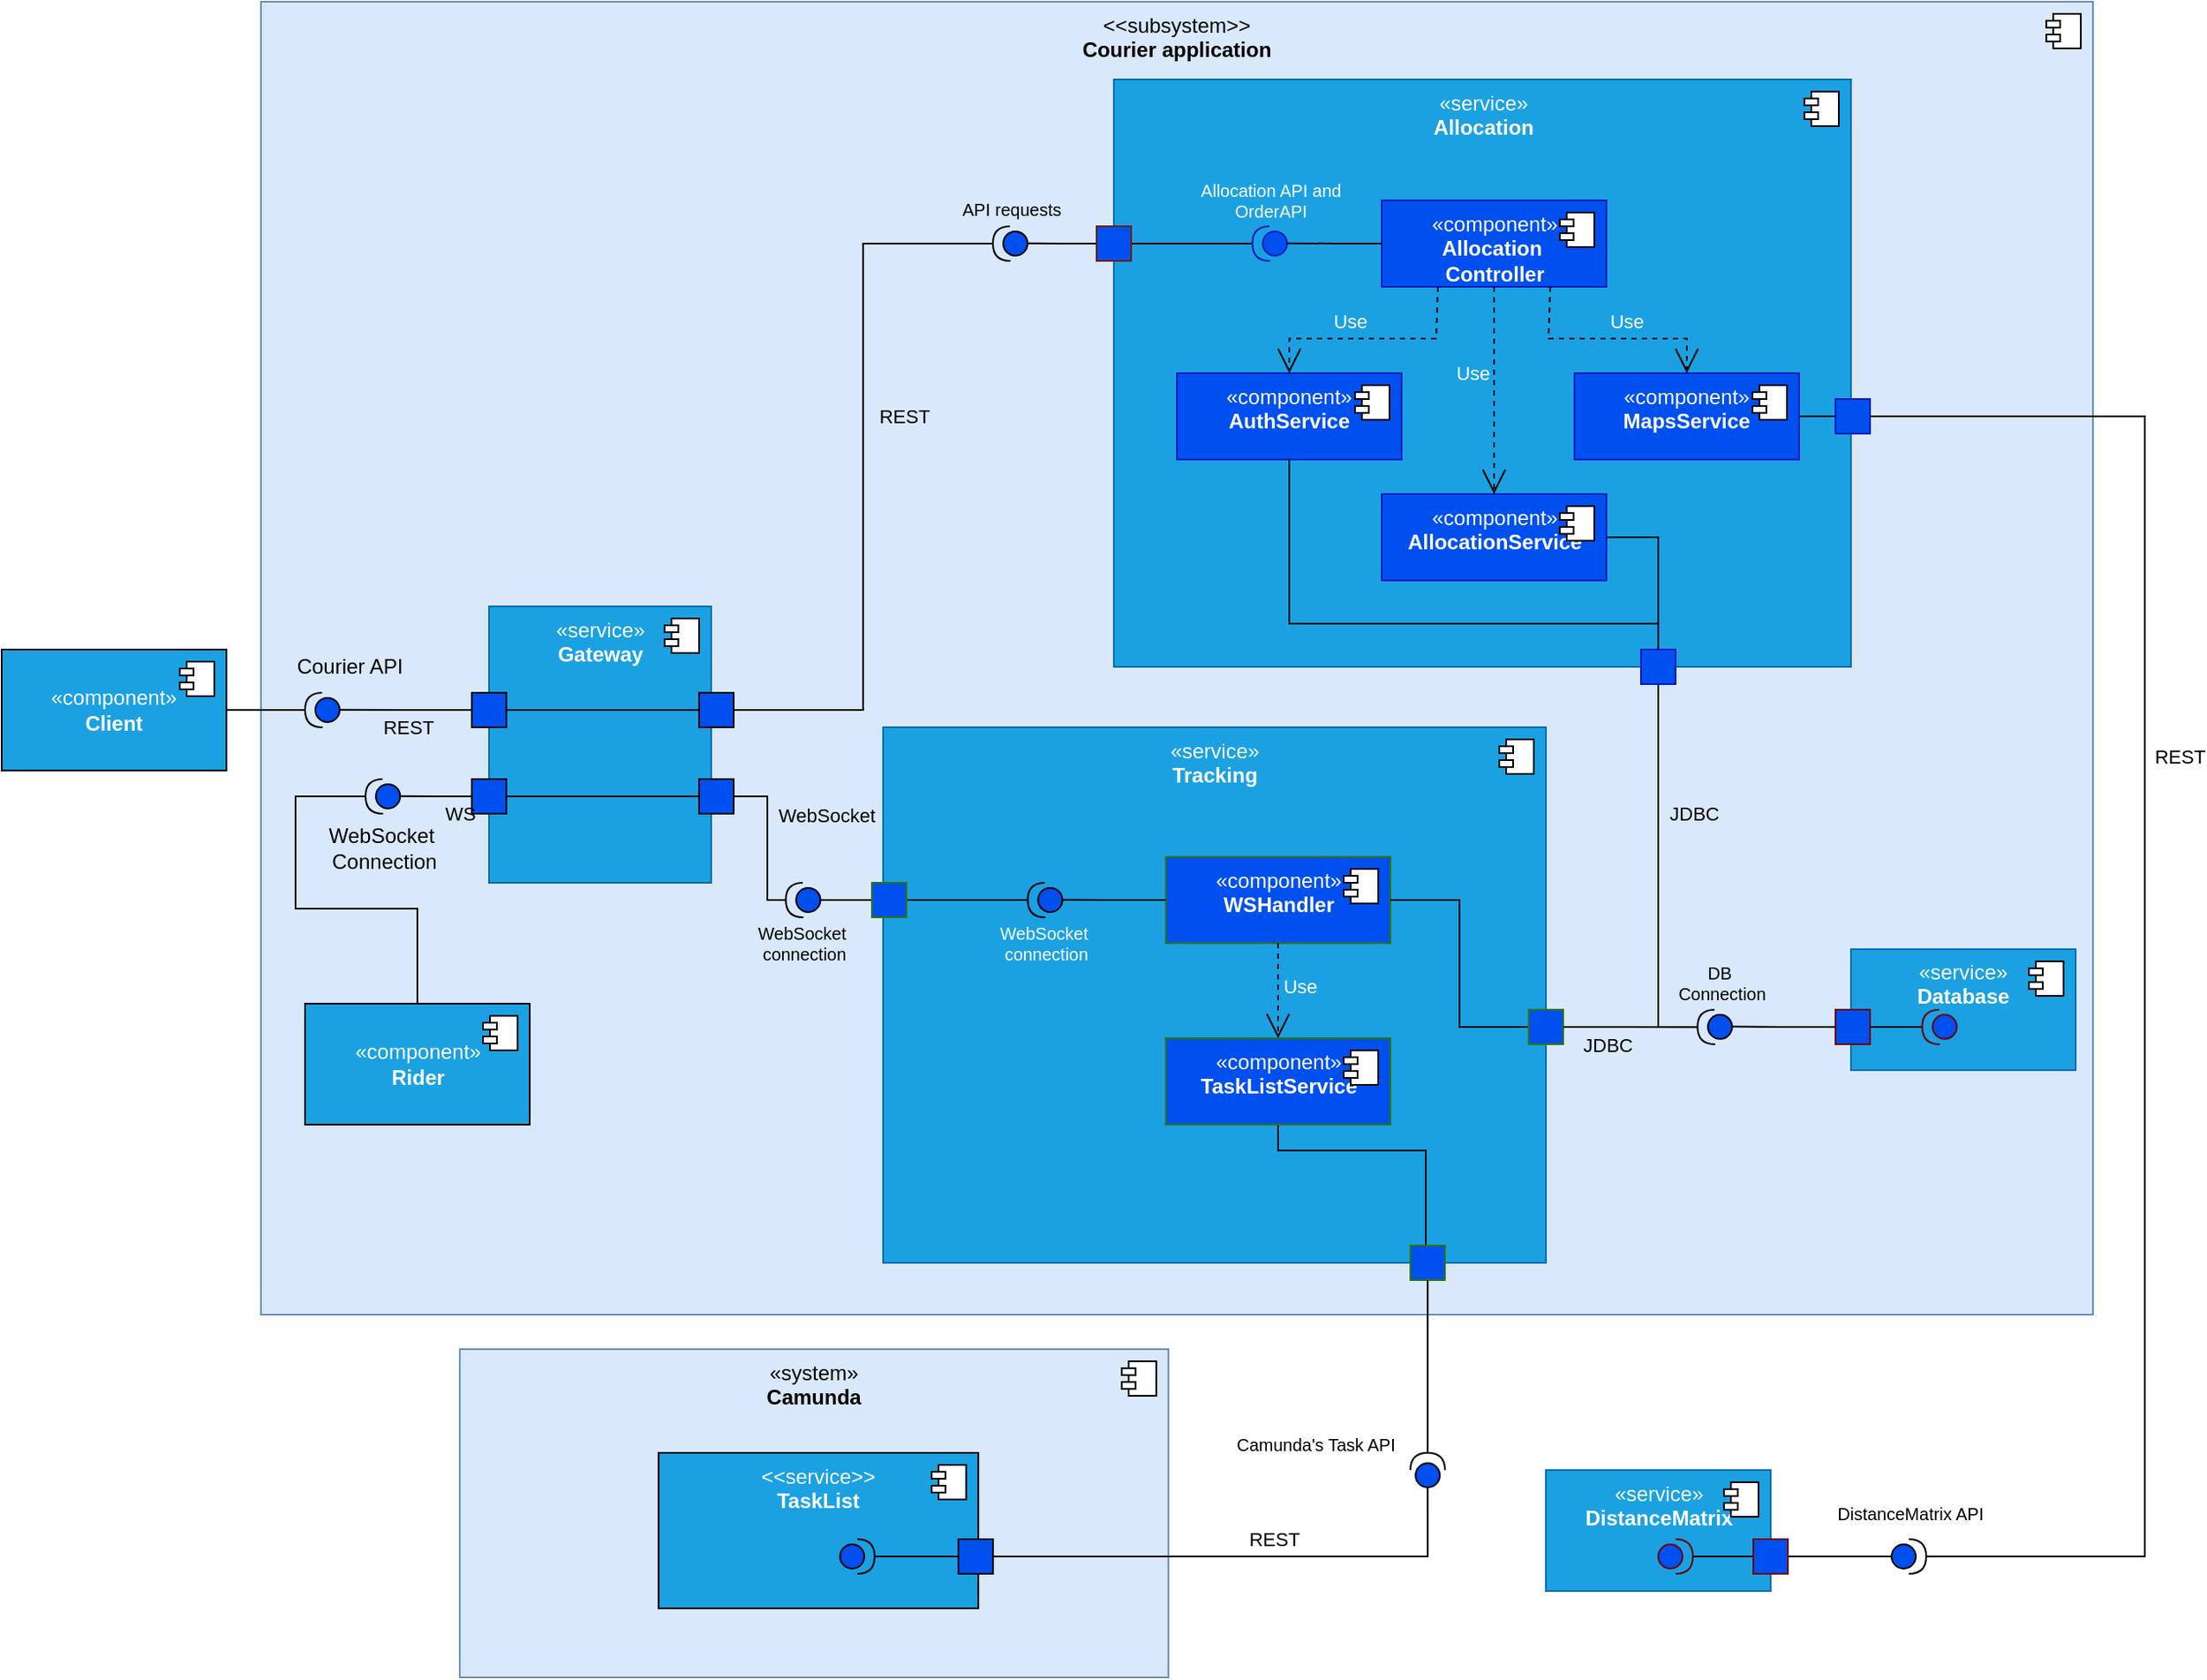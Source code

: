 <mxfile version="28.1.1">
  <diagram name="Pagina-1" id="MnMaTp1NcrIObYT-GjtD">
    <mxGraphModel dx="1430" dy="1019" grid="1" gridSize="10" guides="1" tooltips="1" connect="1" arrows="1" fold="1" page="1" pageScale="1" pageWidth="827" pageHeight="1169" math="0" shadow="0">
      <root>
        <mxCell id="0" />
        <mxCell id="1" parent="0" />
        <mxCell id="Nlh5MWxRUOQyulOnam_9-148" value="«system»&lt;br&gt;&lt;b&gt;Camunda&lt;/b&gt;" style="html=1;dropTarget=0;whiteSpace=wrap;verticalAlign=top;labelBackgroundColor=none;fillColor=#dae8fc;strokeColor=#6c8ebf;" parent="1" vertex="1">
          <mxGeometry x="365.07" y="810" width="410" height="190" as="geometry" />
        </mxCell>
        <mxCell id="Nlh5MWxRUOQyulOnam_9-149" value="" style="shape=module;jettyWidth=8;jettyHeight=4;fontColor=light-dark(#000000,#000000);labelBackgroundColor=none;" parent="Nlh5MWxRUOQyulOnam_9-148" vertex="1">
          <mxGeometry x="1" width="20" height="20" relative="1" as="geometry">
            <mxPoint x="-27" y="7" as="offset" />
          </mxGeometry>
        </mxCell>
        <mxCell id="Nlh5MWxRUOQyulOnam_9-144" value="&lt;div&gt;&amp;lt;&amp;lt;subsystem&amp;gt;&amp;gt;&lt;/div&gt;&lt;div&gt;&lt;b&gt;Courier application&lt;/b&gt;&lt;/div&gt;" style="html=1;dropTarget=0;whiteSpace=wrap;verticalAlign=top;fillColor=#dae8fc;strokeColor=#6c8ebf;labelBackgroundColor=none;" parent="1" vertex="1">
          <mxGeometry x="250" y="30" width="1060" height="760" as="geometry" />
        </mxCell>
        <mxCell id="Nlh5MWxRUOQyulOnam_9-145" value="" style="shape=module;jettyWidth=8;jettyHeight=4;fontColor=light-dark(#000000,#000000);labelBackgroundColor=none;" parent="Nlh5MWxRUOQyulOnam_9-144" vertex="1">
          <mxGeometry x="1" width="20" height="20" relative="1" as="geometry">
            <mxPoint x="-27" y="7" as="offset" />
          </mxGeometry>
        </mxCell>
        <mxCell id="Nlh5MWxRUOQyulOnam_9-1" value="«service»&lt;br&gt;&lt;b&gt;Gateway&lt;/b&gt;" style="html=1;dropTarget=0;whiteSpace=wrap;verticalAlign=top;fontColor=#ffffff;labelBackgroundColor=none;fillColor=#1ba1e2;strokeColor=#006EAF;" parent="1" vertex="1">
          <mxGeometry x="382" y="380" width="128.5" height="160" as="geometry" />
        </mxCell>
        <mxCell id="Nlh5MWxRUOQyulOnam_9-2" value="" style="shape=module;jettyWidth=8;jettyHeight=4;fontColor=light-dark(#000000,#000000);labelBackgroundColor=none;" parent="Nlh5MWxRUOQyulOnam_9-1" vertex="1">
          <mxGeometry x="1" width="20" height="20" relative="1" as="geometry">
            <mxPoint x="-27" y="7" as="offset" />
          </mxGeometry>
        </mxCell>
        <mxCell id="Nlh5MWxRUOQyulOnam_9-11" value="«component»&lt;br&gt;&lt;b&gt;Client&lt;/b&gt;" style="html=1;dropTarget=0;whiteSpace=wrap;fontColor=light-dark(#FFFFFF,#000000);labelBackgroundColor=none;fillColor=#1BA1E2;" parent="1" vertex="1">
          <mxGeometry x="100" y="405" width="130" height="70" as="geometry" />
        </mxCell>
        <mxCell id="Nlh5MWxRUOQyulOnam_9-12" value="" style="shape=module;jettyWidth=8;jettyHeight=4;fontColor=light-dark(#000000,#000000);labelBackgroundColor=none;" parent="Nlh5MWxRUOQyulOnam_9-11" vertex="1">
          <mxGeometry x="1" width="20" height="20" relative="1" as="geometry">
            <mxPoint x="-27" y="7" as="offset" />
          </mxGeometry>
        </mxCell>
        <mxCell id="Nlh5MWxRUOQyulOnam_9-18" value="«service»&lt;br&gt;&lt;b&gt;Allocation&lt;/b&gt;" style="html=1;dropTarget=0;whiteSpace=wrap;verticalAlign=top;fontColor=#ffffff;labelBackgroundColor=none;fillColor=#1ba1e2;strokeColor=#006EAF;" parent="1" vertex="1">
          <mxGeometry x="743.5" y="75" width="426.5" height="340" as="geometry" />
        </mxCell>
        <mxCell id="Nlh5MWxRUOQyulOnam_9-19" value="" style="shape=module;jettyWidth=8;jettyHeight=4;fontColor=light-dark(#000000,#000000);labelBackgroundColor=none;" parent="Nlh5MWxRUOQyulOnam_9-18" vertex="1">
          <mxGeometry x="1" width="20" height="20" relative="1" as="geometry">
            <mxPoint x="-27" y="7" as="offset" />
          </mxGeometry>
        </mxCell>
        <mxCell id="Nlh5MWxRUOQyulOnam_9-20" value="«component»&lt;br&gt;&lt;div&gt;&lt;b&gt;Allocation&amp;nbsp;&lt;/b&gt;&lt;/div&gt;&lt;div&gt;&lt;b&gt;Controller&lt;/b&gt;&lt;/div&gt;" style="html=1;dropTarget=0;whiteSpace=wrap;verticalAlign=top;fontColor=#ffffff;labelBackgroundColor=none;fillColor=#0050ef;strokeColor=#001DBC;" parent="1" vertex="1">
          <mxGeometry x="898.5" y="145" width="130" height="50" as="geometry" />
        </mxCell>
        <mxCell id="Nlh5MWxRUOQyulOnam_9-21" value="" style="shape=module;jettyWidth=8;jettyHeight=4;fontColor=light-dark(#000000,#000000);labelBackgroundColor=none;" parent="Nlh5MWxRUOQyulOnam_9-20" vertex="1">
          <mxGeometry x="1" width="20" height="20" relative="1" as="geometry">
            <mxPoint x="-27" y="7" as="offset" />
          </mxGeometry>
        </mxCell>
        <mxCell id="OCHM4eENTmdEQkBeYd0Q-59" style="edgeStyle=orthogonalEdgeStyle;rounded=0;orthogonalLoop=1;jettySize=auto;html=1;entryX=0.5;entryY=0;entryDx=0;entryDy=0;endArrow=none;endFill=0;" edge="1" parent="1" source="Nlh5MWxRUOQyulOnam_9-22" target="OCHM4eENTmdEQkBeYd0Q-57">
          <mxGeometry relative="1" as="geometry">
            <Array as="points">
              <mxPoint x="845" y="390" />
              <mxPoint x="1059" y="390" />
            </Array>
          </mxGeometry>
        </mxCell>
        <mxCell id="Nlh5MWxRUOQyulOnam_9-22" value="«component»&lt;br&gt;&lt;div&gt;&lt;b&gt;AuthService&lt;/b&gt;&lt;/div&gt;" style="html=1;dropTarget=0;whiteSpace=wrap;verticalAlign=top;fontColor=#ffffff;labelBackgroundColor=none;fillColor=#0050ef;strokeColor=#001DBC;" parent="1" vertex="1">
          <mxGeometry x="780" y="245" width="130" height="50" as="geometry" />
        </mxCell>
        <mxCell id="Nlh5MWxRUOQyulOnam_9-23" value="" style="shape=module;jettyWidth=8;jettyHeight=4;fontColor=light-dark(#000000,#000000);labelBackgroundColor=none;" parent="Nlh5MWxRUOQyulOnam_9-22" vertex="1">
          <mxGeometry x="1" width="20" height="20" relative="1" as="geometry">
            <mxPoint x="-27" y="7" as="offset" />
          </mxGeometry>
        </mxCell>
        <mxCell id="OCHM4eENTmdEQkBeYd0Q-56" value="" style="edgeStyle=orthogonalEdgeStyle;rounded=0;orthogonalLoop=1;jettySize=auto;html=1;endArrow=none;endFill=0;" edge="1" parent="1" source="Nlh5MWxRUOQyulOnam_9-24" target="Nlh5MWxRUOQyulOnam_9-134">
          <mxGeometry relative="1" as="geometry" />
        </mxCell>
        <mxCell id="Nlh5MWxRUOQyulOnam_9-24" value="«component»&lt;br&gt;&lt;div&gt;&lt;b&gt;MapsService&lt;/b&gt;&lt;/div&gt;" style="html=1;dropTarget=0;whiteSpace=wrap;verticalAlign=top;fontColor=#ffffff;labelBackgroundColor=none;fillColor=#0050ef;strokeColor=#001DBC;" parent="1" vertex="1">
          <mxGeometry x="1010" y="245" width="130" height="50" as="geometry" />
        </mxCell>
        <mxCell id="Nlh5MWxRUOQyulOnam_9-25" value="" style="shape=module;jettyWidth=8;jettyHeight=4;fontColor=light-dark(#000000,#000000);labelBackgroundColor=none;" parent="Nlh5MWxRUOQyulOnam_9-24" vertex="1">
          <mxGeometry x="1" width="20" height="20" relative="1" as="geometry">
            <mxPoint x="-27" y="7" as="offset" />
          </mxGeometry>
        </mxCell>
        <mxCell id="OCHM4eENTmdEQkBeYd0Q-3" style="edgeStyle=orthogonalEdgeStyle;rounded=0;orthogonalLoop=1;jettySize=auto;html=1;entryX=1;entryY=0.5;entryDx=0;entryDy=0;endArrow=none;endFill=0;" edge="1" parent="1" source="Nlh5MWxRUOQyulOnam_9-28" target="Nlh5MWxRUOQyulOnam_9-11">
          <mxGeometry relative="1" as="geometry" />
        </mxCell>
        <mxCell id="Nlh5MWxRUOQyulOnam_9-28" value="" style="shape=providedRequiredInterface;html=1;verticalLabelPosition=bottom;sketch=0;rotation=-181;fontColor=light-dark(#000000,#000000);labelBackgroundColor=none;fillColor=#0050EF;" parent="1" vertex="1">
          <mxGeometry x="275.503" y="430.003" width="20" height="20" as="geometry" />
        </mxCell>
        <mxCell id="OCHM4eENTmdEQkBeYd0Q-5" style="edgeStyle=orthogonalEdgeStyle;rounded=0;orthogonalLoop=1;jettySize=auto;html=1;entryX=0;entryY=0.5;entryDx=0;entryDy=0;endArrow=none;endFill=0;" edge="1" parent="1" source="Nlh5MWxRUOQyulOnam_9-30" target="Nlh5MWxRUOQyulOnam_9-35">
          <mxGeometry relative="1" as="geometry" />
        </mxCell>
        <mxCell id="Nlh5MWxRUOQyulOnam_9-30" value="" style="whiteSpace=wrap;html=1;aspect=fixed;fontColor=light-dark(#000000,#000000);labelBackgroundColor=none;fillColor=#0050EF;" parent="1" vertex="1">
          <mxGeometry x="372" y="430" width="20" height="20" as="geometry" />
        </mxCell>
        <mxCell id="Nlh5MWxRUOQyulOnam_9-31" style="edgeStyle=orthogonalEdgeStyle;rounded=0;orthogonalLoop=1;jettySize=auto;html=1;entryX=0;entryY=0.5;entryDx=0;entryDy=0;entryPerimeter=0;endArrow=none;endFill=0;fontColor=light-dark(#000000,#000000);labelBackgroundColor=none;" parent="1" source="Nlh5MWxRUOQyulOnam_9-30" target="Nlh5MWxRUOQyulOnam_9-28" edge="1">
          <mxGeometry relative="1" as="geometry" />
        </mxCell>
        <mxCell id="Nlh5MWxRUOQyulOnam_9-58" value="REST" style="edgeLabel;html=1;align=center;verticalAlign=middle;resizable=0;points=[];fontColor=light-dark(#000000,#000000);labelBackgroundColor=none;" parent="Nlh5MWxRUOQyulOnam_9-31" vertex="1" connectable="0">
          <mxGeometry x="0.129" y="1" relative="1" as="geometry">
            <mxPoint x="6" y="9" as="offset" />
          </mxGeometry>
        </mxCell>
        <mxCell id="Nlh5MWxRUOQyulOnam_9-35" value="" style="whiteSpace=wrap;html=1;aspect=fixed;fontColor=light-dark(#000000,#000000);labelBackgroundColor=none;fillColor=#0050EF;" parent="1" vertex="1">
          <mxGeometry x="503.5" y="430" width="20" height="20" as="geometry" />
        </mxCell>
        <mxCell id="Nlh5MWxRUOQyulOnam_9-47" style="edgeStyle=orthogonalEdgeStyle;rounded=0;orthogonalLoop=1;jettySize=auto;html=1;entryX=1;entryY=0.5;entryDx=0;entryDy=0;endArrow=none;endFill=0;fontColor=light-dark(#000000,#000000);labelBackgroundColor=none;" parent="1" source="Nlh5MWxRUOQyulOnam_9-37" target="Nlh5MWxRUOQyulOnam_9-40" edge="1">
          <mxGeometry relative="1" as="geometry">
            <mxPoint x="793.5" y="225" as="targetPoint" />
          </mxGeometry>
        </mxCell>
        <mxCell id="Nlh5MWxRUOQyulOnam_9-37" value="" style="shape=providedRequiredInterface;html=1;verticalLabelPosition=bottom;sketch=0;rotation=-181;fontColor=#ffffff;labelBackgroundColor=none;fillColor=#0050ef;strokeColor=#001DBC;" parent="1" vertex="1">
          <mxGeometry x="823.673" y="160.003" width="20" height="20" as="geometry" />
        </mxCell>
        <mxCell id="Nlh5MWxRUOQyulOnam_9-40" value="" style="whiteSpace=wrap;html=1;aspect=fixed;fontColor=#ffffff;labelBackgroundColor=none;fillColor=#0050EF;strokeColor=#6D1F00;" parent="1" vertex="1">
          <mxGeometry x="733.5" y="160" width="20" height="20" as="geometry" />
        </mxCell>
        <mxCell id="Nlh5MWxRUOQyulOnam_9-49" style="edgeStyle=orthogonalEdgeStyle;rounded=0;orthogonalLoop=1;jettySize=auto;html=1;entryX=1;entryY=0.5;entryDx=0;entryDy=0;endArrow=none;endFill=0;fontColor=light-dark(#000000,#000000);labelBackgroundColor=none;" parent="1" source="Nlh5MWxRUOQyulOnam_9-41" target="Nlh5MWxRUOQyulOnam_9-35" edge="1">
          <mxGeometry relative="1" as="geometry" />
        </mxCell>
        <mxCell id="Nlh5MWxRUOQyulOnam_9-56" value="REST" style="edgeLabel;html=1;align=center;verticalAlign=middle;resizable=0;points=[];fontColor=light-dark(#000000,#000000);labelBackgroundColor=none;" parent="Nlh5MWxRUOQyulOnam_9-49" vertex="1" connectable="0">
          <mxGeometry x="-0.181" y="-2" relative="1" as="geometry">
            <mxPoint x="25" y="3" as="offset" />
          </mxGeometry>
        </mxCell>
        <mxCell id="Nlh5MWxRUOQyulOnam_9-41" value="" style="shape=providedRequiredInterface;html=1;verticalLabelPosition=bottom;sketch=0;rotation=-181;fontColor=light-dark(#000000,#000000);labelBackgroundColor=none;fillColor=#0050EF;" parent="1" vertex="1">
          <mxGeometry x="673.503" y="160.003" width="20" height="20" as="geometry" />
        </mxCell>
        <mxCell id="Nlh5MWxRUOQyulOnam_9-48" style="edgeStyle=orthogonalEdgeStyle;rounded=0;orthogonalLoop=1;jettySize=auto;html=1;entryX=0;entryY=0.5;entryDx=0;entryDy=0;entryPerimeter=0;endArrow=none;endFill=0;fontColor=light-dark(#000000,#000000);labelBackgroundColor=none;" parent="1" source="Nlh5MWxRUOQyulOnam_9-40" target="Nlh5MWxRUOQyulOnam_9-41" edge="1">
          <mxGeometry relative="1" as="geometry" />
        </mxCell>
        <mxCell id="Nlh5MWxRUOQyulOnam_9-50" value="API requests" style="text;html=1;align=center;verticalAlign=middle;resizable=0;points=[];autosize=1;strokeColor=none;fillColor=none;fontSize=10;fontColor=light-dark(#000000,#000000);labelBackgroundColor=none;" parent="1" vertex="1">
          <mxGeometry x="643.5" y="135" width="80" height="30" as="geometry" />
        </mxCell>
        <mxCell id="Nlh5MWxRUOQyulOnam_9-72" style="edgeStyle=orthogonalEdgeStyle;rounded=0;orthogonalLoop=1;jettySize=auto;html=1;entryX=0;entryY=0.5;entryDx=0;entryDy=0;endArrow=none;endFill=0;fontColor=light-dark(#000000,#000000);labelBackgroundColor=none;" parent="1" source="Nlh5MWxRUOQyulOnam_9-61" target="Nlh5MWxRUOQyulOnam_9-71" edge="1">
          <mxGeometry relative="1" as="geometry" />
        </mxCell>
        <mxCell id="Nlh5MWxRUOQyulOnam_9-61" value="" style="whiteSpace=wrap;html=1;aspect=fixed;fontColor=light-dark(#000000,#000000);labelBackgroundColor=none;fillColor=#0050EF;" parent="1" vertex="1">
          <mxGeometry x="372" y="480" width="20" height="20" as="geometry" />
        </mxCell>
        <mxCell id="OCHM4eENTmdEQkBeYd0Q-62" style="edgeStyle=orthogonalEdgeStyle;rounded=0;orthogonalLoop=1;jettySize=auto;html=1;entryX=0.5;entryY=0;entryDx=0;entryDy=0;endArrow=none;endFill=0;" edge="1" parent="1" source="Nlh5MWxRUOQyulOnam_9-64" target="OCHM4eENTmdEQkBeYd0Q-60">
          <mxGeometry relative="1" as="geometry">
            <Array as="points">
              <mxPoint x="270" y="490" />
              <mxPoint x="270" y="555" />
              <mxPoint x="341" y="555" />
            </Array>
          </mxGeometry>
        </mxCell>
        <mxCell id="Nlh5MWxRUOQyulOnam_9-64" value="" style="shape=providedRequiredInterface;html=1;verticalLabelPosition=bottom;sketch=0;rotation=-181;fontColor=light-dark(#000000,#000000);labelBackgroundColor=none;fillColor=#0050EF;" parent="1" vertex="1">
          <mxGeometry x="310.503" y="480.003" width="20" height="20" as="geometry" />
        </mxCell>
        <mxCell id="Nlh5MWxRUOQyulOnam_9-95" style="edgeStyle=orthogonalEdgeStyle;rounded=0;orthogonalLoop=1;jettySize=auto;html=1;entryX=0;entryY=0.5;entryDx=0;entryDy=0;endArrow=none;endFill=0;fontColor=light-dark(#000000,#000000);labelBackgroundColor=none;" parent="1" source="Nlh5MWxRUOQyulOnam_9-96" target="Nlh5MWxRUOQyulOnam_9-90" edge="1">
          <mxGeometry relative="1" as="geometry" />
        </mxCell>
        <mxCell id="Nlh5MWxRUOQyulOnam_9-71" value="" style="whiteSpace=wrap;html=1;aspect=fixed;fontColor=light-dark(#000000,#000000);labelBackgroundColor=none;fillColor=#0050EF;" parent="1" vertex="1">
          <mxGeometry x="503.5" y="480" width="20" height="20" as="geometry" />
        </mxCell>
        <mxCell id="Nlh5MWxRUOQyulOnam_9-74" value="«service»&lt;br&gt;&lt;b&gt;Tracking&lt;/b&gt;" style="html=1;dropTarget=0;whiteSpace=wrap;verticalAlign=top;fillColor=#1ba1e2;fontColor=#ffffff;strokeColor=#006EAF;labelBackgroundColor=none;" parent="1" vertex="1">
          <mxGeometry x="610" y="450" width="383.5" height="310" as="geometry" />
        </mxCell>
        <mxCell id="Nlh5MWxRUOQyulOnam_9-75" value="" style="shape=module;jettyWidth=8;jettyHeight=4;fontColor=light-dark(#000000,#000000);labelBackgroundColor=none;" parent="Nlh5MWxRUOQyulOnam_9-74" vertex="1">
          <mxGeometry x="1" width="20" height="20" relative="1" as="geometry">
            <mxPoint x="-27" y="7" as="offset" />
          </mxGeometry>
        </mxCell>
        <mxCell id="Nlh5MWxRUOQyulOnam_9-76" value="«component»&lt;br&gt;&lt;div&gt;&lt;b&gt;WSHandler&lt;/b&gt;&lt;/div&gt;" style="html=1;dropTarget=0;whiteSpace=wrap;verticalAlign=top;fillColor=#0050EF;fontColor=light-dark(#FFFFFF,#000000);strokeColor=#2D7600;labelBackgroundColor=none;" parent="1" vertex="1">
          <mxGeometry x="773.5" y="525" width="130" height="50" as="geometry" />
        </mxCell>
        <mxCell id="Nlh5MWxRUOQyulOnam_9-77" value="" style="shape=module;jettyWidth=8;jettyHeight=4;fontColor=light-dark(#000000,#000000);labelBackgroundColor=none;" parent="Nlh5MWxRUOQyulOnam_9-76" vertex="1">
          <mxGeometry x="1" width="20" height="20" relative="1" as="geometry">
            <mxPoint x="-27" y="7" as="offset" />
          </mxGeometry>
        </mxCell>
        <mxCell id="Nlh5MWxRUOQyulOnam_9-153" style="edgeStyle=orthogonalEdgeStyle;rounded=0;orthogonalLoop=1;jettySize=auto;html=1;entryX=0.5;entryY=0;entryDx=0;entryDy=0;endArrow=none;endFill=0;fontColor=light-dark(#000000,#000000);labelBackgroundColor=none;" parent="1" source="Nlh5MWxRUOQyulOnam_9-78" target="Nlh5MWxRUOQyulOnam_9-152" edge="1">
          <mxGeometry relative="1" as="geometry">
            <Array as="points">
              <mxPoint x="924" y="695" />
              <mxPoint x="924" y="760" />
              <mxPoint x="925" y="760" />
            </Array>
          </mxGeometry>
        </mxCell>
        <mxCell id="Nlh5MWxRUOQyulOnam_9-78" value="«component»&lt;br&gt;&lt;div&gt;&lt;b&gt;TaskListService&lt;/b&gt;&lt;/div&gt;" style="html=1;dropTarget=0;whiteSpace=wrap;verticalAlign=top;fillColor=#0050EF;fontColor=light-dark(#FFFFFF,#000000);strokeColor=#2D7600;labelBackgroundColor=none;" parent="1" vertex="1">
          <mxGeometry x="773.5" y="630" width="130" height="50" as="geometry" />
        </mxCell>
        <mxCell id="Nlh5MWxRUOQyulOnam_9-79" value="" style="shape=module;jettyWidth=8;jettyHeight=4;fontColor=light-dark(#000000,#000000);labelBackgroundColor=none;" parent="Nlh5MWxRUOQyulOnam_9-78" vertex="1">
          <mxGeometry x="1" width="20" height="20" relative="1" as="geometry">
            <mxPoint x="-27" y="7" as="offset" />
          </mxGeometry>
        </mxCell>
        <mxCell id="Nlh5MWxRUOQyulOnam_9-114" style="edgeStyle=orthogonalEdgeStyle;rounded=0;orthogonalLoop=1;jettySize=auto;html=1;entryX=0;entryY=0.5;entryDx=0;entryDy=0;endArrow=none;endFill=0;fontColor=light-dark(#000000,#000000);labelBackgroundColor=none;exitX=1;exitY=0.5;exitDx=0;exitDy=0;" parent="1" source="Nlh5MWxRUOQyulOnam_9-76" target="Nlh5MWxRUOQyulOnam_9-113" edge="1">
          <mxGeometry relative="1" as="geometry">
            <mxPoint x="903.5" y="620.0" as="sourcePoint" />
          </mxGeometry>
        </mxCell>
        <mxCell id="Nlh5MWxRUOQyulOnam_9-84" style="edgeStyle=orthogonalEdgeStyle;rounded=0;orthogonalLoop=1;jettySize=auto;html=1;entryX=1;entryY=0.5;entryDx=0;entryDy=0;endArrow=none;endFill=0;fontColor=light-dark(#000000,#000000);labelBackgroundColor=none;" parent="1" source="Nlh5MWxRUOQyulOnam_9-85" target="Nlh5MWxRUOQyulOnam_9-90" edge="1">
          <mxGeometry relative="1" as="geometry">
            <mxPoint x="668.5" y="620" as="targetPoint" />
          </mxGeometry>
        </mxCell>
        <mxCell id="Nlh5MWxRUOQyulOnam_9-85" value="" style="shape=providedRequiredInterface;html=1;verticalLabelPosition=bottom;sketch=0;rotation=-181;fontColor=light-dark(#000000,#000000);labelBackgroundColor=none;fillColor=#0050EF;" parent="1" vertex="1">
          <mxGeometry x="693.673" y="540.003" width="20" height="20" as="geometry" />
        </mxCell>
        <mxCell id="Nlh5MWxRUOQyulOnam_9-90" value="" style="whiteSpace=wrap;html=1;aspect=fixed;fillColor=#0050EF;fontColor=light-dark(#000000,#000000);strokeColor=#2D7600;labelBackgroundColor=none;" parent="1" vertex="1">
          <mxGeometry x="603.5" y="540" width="20" height="20" as="geometry" />
        </mxCell>
        <mxCell id="Nlh5MWxRUOQyulOnam_9-91" style="edgeStyle=orthogonalEdgeStyle;rounded=0;orthogonalLoop=1;jettySize=auto;html=1;entryX=0;entryY=0.5;entryDx=0;entryDy=0;entryPerimeter=0;endArrow=none;endFill=0;fontColor=light-dark(#000000,#000000);labelBackgroundColor=none;" parent="1" source="Nlh5MWxRUOQyulOnam_9-76" target="Nlh5MWxRUOQyulOnam_9-85" edge="1">
          <mxGeometry relative="1" as="geometry" />
        </mxCell>
        <mxCell id="Nlh5MWxRUOQyulOnam_9-99" style="edgeStyle=orthogonalEdgeStyle;rounded=0;orthogonalLoop=1;jettySize=auto;html=1;entryX=1;entryY=0.5;entryDx=0;entryDy=0;endArrow=none;endFill=0;fontColor=light-dark(#000000,#000000);labelBackgroundColor=none;" parent="1" source="Nlh5MWxRUOQyulOnam_9-96" target="Nlh5MWxRUOQyulOnam_9-71" edge="1">
          <mxGeometry relative="1" as="geometry">
            <Array as="points">
              <mxPoint x="543" y="550" />
              <mxPoint x="543" y="490" />
            </Array>
          </mxGeometry>
        </mxCell>
        <mxCell id="Nlh5MWxRUOQyulOnam_9-100" value="WebSocket" style="edgeLabel;html=1;align=center;verticalAlign=middle;resizable=0;points=[];fontColor=light-dark(#000000,#000000);labelBackgroundColor=none;" parent="Nlh5MWxRUOQyulOnam_9-99" vertex="1" connectable="0">
          <mxGeometry x="0.005" y="1" relative="1" as="geometry">
            <mxPoint x="35" y="-14" as="offset" />
          </mxGeometry>
        </mxCell>
        <mxCell id="Nlh5MWxRUOQyulOnam_9-96" value="" style="shape=providedRequiredInterface;html=1;verticalLabelPosition=bottom;sketch=0;rotation=-181;fontColor=light-dark(#000000,#000000);labelBackgroundColor=none;fillColor=#0050EF;" parent="1" vertex="1">
          <mxGeometry x="553.673" y="540.003" width="20" height="20" as="geometry" />
        </mxCell>
        <mxCell id="Nlh5MWxRUOQyulOnam_9-101" value="WebSocket&amp;nbsp;&lt;div&gt;connection&lt;/div&gt;" style="text;html=1;align=center;verticalAlign=middle;resizable=0;points=[];autosize=1;strokeColor=none;fillColor=none;fontSize=10;fontColor=light-dark(#000000,#000000);labelBackgroundColor=none;" parent="1" vertex="1">
          <mxGeometry x="523.5" y="555" width="80" height="40" as="geometry" />
        </mxCell>
        <mxCell id="Nlh5MWxRUOQyulOnam_9-113" value="" style="whiteSpace=wrap;html=1;aspect=fixed;fillColor=#0050EF;fontColor=light-dark(#000000,#000000);strokeColor=#2D7600;labelBackgroundColor=none;" parent="1" vertex="1">
          <mxGeometry x="983.5" y="613.46" width="20" height="20" as="geometry" />
        </mxCell>
        <mxCell id="Nlh5MWxRUOQyulOnam_9-119" style="edgeStyle=orthogonalEdgeStyle;rounded=0;orthogonalLoop=1;jettySize=auto;html=1;exitX=0.5;exitY=1;exitDx=0;exitDy=0;fontColor=light-dark(#000000,#000000);labelBackgroundColor=none;" parent="1" edge="1">
          <mxGeometry relative="1" as="geometry">
            <mxPoint x="1167.04" y="668.46" as="sourcePoint" />
            <mxPoint x="1167.04" y="668.46" as="targetPoint" />
          </mxGeometry>
        </mxCell>
        <mxCell id="Nlh5MWxRUOQyulOnam_9-128" value="«service»&lt;br&gt;&lt;b&gt;Database&lt;/b&gt;" style="html=1;dropTarget=0;whiteSpace=wrap;verticalAlign=top;fillColor=#1ba1e2;fontColor=#ffffff;strokeColor=#006EAF;labelBackgroundColor=none;" parent="1" vertex="1">
          <mxGeometry x="1170" y="578.46" width="130" height="70" as="geometry" />
        </mxCell>
        <mxCell id="Nlh5MWxRUOQyulOnam_9-129" value="" style="shape=module;jettyWidth=8;jettyHeight=4;fontColor=light-dark(#000000,#000000);labelBackgroundColor=none;" parent="Nlh5MWxRUOQyulOnam_9-128" vertex="1">
          <mxGeometry x="1" width="20" height="20" relative="1" as="geometry">
            <mxPoint x="-27" y="7" as="offset" />
          </mxGeometry>
        </mxCell>
        <mxCell id="Nlh5MWxRUOQyulOnam_9-130" value="" style="whiteSpace=wrap;html=1;aspect=fixed;fillColor=light-dark(#0050EF,#7C6E8A);strokeColor=light-dark(#6F0000, #000000);fontColor=light-dark(#000000,#000000);labelBackgroundColor=none;" parent="1" vertex="1">
          <mxGeometry x="1161.04" y="613.46" width="20" height="20" as="geometry" />
        </mxCell>
        <mxCell id="Nlh5MWxRUOQyulOnam_9-131" style="edgeStyle=orthogonalEdgeStyle;rounded=0;orthogonalLoop=1;jettySize=auto;html=1;exitX=0.5;exitY=1;exitDx=0;exitDy=0;fontColor=light-dark(#000000,#000000);labelBackgroundColor=none;" parent="1" source="Nlh5MWxRUOQyulOnam_9-128" target="Nlh5MWxRUOQyulOnam_9-128" edge="1">
          <mxGeometry relative="1" as="geometry" />
        </mxCell>
        <mxCell id="Nlh5MWxRUOQyulOnam_9-132" style="edgeStyle=orthogonalEdgeStyle;rounded=0;orthogonalLoop=1;jettySize=auto;html=1;endArrow=none;endFill=0;strokeColor=light-dark(#000000,#212121);fontColor=light-dark(#000000,#000000);labelBackgroundColor=none;" parent="1" source="Nlh5MWxRUOQyulOnam_9-133" edge="1">
          <mxGeometry relative="1" as="geometry">
            <mxPoint x="1181.04" y="623.46" as="targetPoint" />
          </mxGeometry>
        </mxCell>
        <mxCell id="Nlh5MWxRUOQyulOnam_9-133" value="" style="shape=providedRequiredInterface;html=1;verticalLabelPosition=bottom;sketch=0;rotation=-181;fillColor=light-dark(#0050EF,#7C6E8A);strokeColor=light-dark(#6F0000,#000000);fontColor=light-dark(#000000,#000000);labelBackgroundColor=none;" parent="1" vertex="1">
          <mxGeometry x="1211.213" y="613.463" width="20" height="20" as="geometry" />
        </mxCell>
        <mxCell id="Nlh5MWxRUOQyulOnam_9-134" value="" style="whiteSpace=wrap;html=1;aspect=fixed;fontColor=#ffffff;labelBackgroundColor=none;fillColor=#0050ef;strokeColor=#001DBC;" parent="1" vertex="1">
          <mxGeometry x="1161.04" y="260" width="20" height="20" as="geometry" />
        </mxCell>
        <mxCell id="Nlh5MWxRUOQyulOnam_9-142" style="edgeStyle=orthogonalEdgeStyle;rounded=0;orthogonalLoop=1;jettySize=auto;html=1;endArrow=none;endFill=0;fontColor=light-dark(#000000,#000000);labelBackgroundColor=none;entryX=0.5;entryY=1;entryDx=0;entryDy=0;" parent="1" source="Nlh5MWxRUOQyulOnam_9-140" target="OCHM4eENTmdEQkBeYd0Q-57" edge="1">
          <mxGeometry relative="1" as="geometry">
            <mxPoint x="1060" y="498.46" as="targetPoint" />
          </mxGeometry>
        </mxCell>
        <mxCell id="Nlh5MWxRUOQyulOnam_9-143" value="JDBC" style="edgeLabel;html=1;align=center;verticalAlign=middle;resizable=0;points=[];fontColor=light-dark(#000000,#000000);labelBackgroundColor=none;" parent="Nlh5MWxRUOQyulOnam_9-142" vertex="1" connectable="0">
          <mxGeometry x="0.222" y="-1" relative="1" as="geometry">
            <mxPoint x="19" y="-11" as="offset" />
          </mxGeometry>
        </mxCell>
        <mxCell id="Nlh5MWxRUOQyulOnam_9-140" value="" style="shape=providedRequiredInterface;html=1;verticalLabelPosition=bottom;sketch=0;rotation=-181;fontColor=light-dark(#000000,#000000);labelBackgroundColor=none;fillColor=#0050EF;" parent="1" vertex="1">
          <mxGeometry x="1081.213" y="613.463" width="20" height="20" as="geometry" />
        </mxCell>
        <mxCell id="Nlh5MWxRUOQyulOnam_9-141" style="edgeStyle=orthogonalEdgeStyle;rounded=0;orthogonalLoop=1;jettySize=auto;html=1;entryX=0;entryY=0.5;entryDx=0;entryDy=0;entryPerimeter=0;endArrow=none;endFill=0;fontColor=light-dark(#000000,#000000);labelBackgroundColor=none;" parent="1" source="Nlh5MWxRUOQyulOnam_9-130" target="Nlh5MWxRUOQyulOnam_9-140" edge="1">
          <mxGeometry relative="1" as="geometry" />
        </mxCell>
        <mxCell id="Nlh5MWxRUOQyulOnam_9-146" style="edgeStyle=orthogonalEdgeStyle;rounded=0;orthogonalLoop=1;jettySize=auto;html=1;entryX=0;entryY=0.5;entryDx=0;entryDy=0;entryPerimeter=0;endArrow=none;endFill=0;fontColor=light-dark(#000000,#000000);labelBackgroundColor=none;" parent="1" source="Nlh5MWxRUOQyulOnam_9-61" target="Nlh5MWxRUOQyulOnam_9-64" edge="1">
          <mxGeometry relative="1" as="geometry" />
        </mxCell>
        <mxCell id="Nlh5MWxRUOQyulOnam_9-147" value="WS" style="edgeLabel;html=1;align=center;verticalAlign=middle;resizable=0;points=[];fontColor=light-dark(#000000,#000000);labelBackgroundColor=none;" parent="Nlh5MWxRUOQyulOnam_9-146" vertex="1" connectable="0">
          <mxGeometry x="0.226" relative="1" as="geometry">
            <mxPoint x="18" y="10" as="offset" />
          </mxGeometry>
        </mxCell>
        <mxCell id="Nlh5MWxRUOQyulOnam_9-150" value="&amp;lt;&amp;lt;service&amp;gt;&amp;gt;&lt;div&gt;&lt;b&gt;TaskList&lt;/b&gt;&lt;/div&gt;" style="html=1;dropTarget=0;whiteSpace=wrap;verticalAlign=top;fontColor=light-dark(#FFFFFF,#000000);labelBackgroundColor=none;fillColor=#1BA1E2;" parent="1" vertex="1">
          <mxGeometry x="480.07" y="870" width="185" height="90" as="geometry" />
        </mxCell>
        <mxCell id="Nlh5MWxRUOQyulOnam_9-151" value="" style="shape=module;jettyWidth=8;jettyHeight=4;fontColor=light-dark(#000000,#000000);labelBackgroundColor=none;" parent="Nlh5MWxRUOQyulOnam_9-150" vertex="1">
          <mxGeometry x="1" width="20" height="20" relative="1" as="geometry">
            <mxPoint x="-27" y="7" as="offset" />
          </mxGeometry>
        </mxCell>
        <mxCell id="Nlh5MWxRUOQyulOnam_9-152" value="" style="whiteSpace=wrap;html=1;aspect=fixed;fillColor=#0050EF;fontColor=light-dark(#000000,#000000);strokeColor=#2D7600;labelBackgroundColor=none;" parent="1" vertex="1">
          <mxGeometry x="915.07" y="750" width="20" height="20" as="geometry" />
        </mxCell>
        <mxCell id="Nlh5MWxRUOQyulOnam_9-154" value="" style="shape=providedRequiredInterface;html=1;verticalLabelPosition=bottom;sketch=0;rotation=-90;fontColor=light-dark(#000000,#000000);labelBackgroundColor=none;fillColor=#0050EF;" parent="1" vertex="1">
          <mxGeometry x="915.073" y="870.003" width="20" height="20" as="geometry" />
        </mxCell>
        <mxCell id="Nlh5MWxRUOQyulOnam_9-160" style="edgeStyle=orthogonalEdgeStyle;rounded=0;orthogonalLoop=1;jettySize=auto;html=1;entryX=0;entryY=0.5;entryDx=0;entryDy=0;endArrow=none;endFill=0;fontColor=light-dark(#000000,#000000);labelBackgroundColor=none;" parent="1" source="Nlh5MWxRUOQyulOnam_9-156" target="Nlh5MWxRUOQyulOnam_9-157" edge="1">
          <mxGeometry relative="1" as="geometry" />
        </mxCell>
        <mxCell id="Nlh5MWxRUOQyulOnam_9-156" value="" style="shape=providedRequiredInterface;html=1;verticalLabelPosition=bottom;sketch=0;rotation=0;fontColor=light-dark(#000000,#000000);labelBackgroundColor=none;fillColor=#0050EF;" parent="1" vertex="1">
          <mxGeometry x="585.07" y="920" width="20" height="20" as="geometry" />
        </mxCell>
        <mxCell id="Nlh5MWxRUOQyulOnam_9-157" value="" style="whiteSpace=wrap;html=1;aspect=fixed;fontColor=light-dark(#000000,#000000);labelBackgroundColor=none;fillColor=#0050EF;" parent="1" vertex="1">
          <mxGeometry x="653.57" y="920" width="20" height="20" as="geometry" />
        </mxCell>
        <mxCell id="Nlh5MWxRUOQyulOnam_9-161" style="edgeStyle=orthogonalEdgeStyle;rounded=0;orthogonalLoop=1;jettySize=auto;html=1;entryX=0;entryY=0.5;entryDx=0;entryDy=0;entryPerimeter=0;endArrow=none;endFill=0;fontColor=light-dark(#000000,#000000);labelBackgroundColor=none;" parent="1" source="Nlh5MWxRUOQyulOnam_9-157" target="Nlh5MWxRUOQyulOnam_9-154" edge="1">
          <mxGeometry relative="1" as="geometry" />
        </mxCell>
        <mxCell id="Nlh5MWxRUOQyulOnam_9-162" value="REST" style="edgeLabel;html=1;align=center;verticalAlign=middle;resizable=0;points=[];fontColor=light-dark(#000000,#000000);labelBackgroundColor=none;" parent="Nlh5MWxRUOQyulOnam_9-161" vertex="1" connectable="0">
          <mxGeometry x="0.11" y="1" relative="1" as="geometry">
            <mxPoint y="-9" as="offset" />
          </mxGeometry>
        </mxCell>
        <mxCell id="Nlh5MWxRUOQyulOnam_9-170" style="edgeStyle=orthogonalEdgeStyle;rounded=0;orthogonalLoop=1;jettySize=auto;html=1;entryX=0;entryY=0.5;entryDx=0;entryDy=0;entryPerimeter=0;endArrow=none;endFill=0;" parent="1" source="Nlh5MWxRUOQyulOnam_9-20" target="Nlh5MWxRUOQyulOnam_9-37" edge="1">
          <mxGeometry relative="1" as="geometry" />
        </mxCell>
        <mxCell id="Nlh5MWxRUOQyulOnam_9-171" value="Courier API" style="text;html=1;align=center;verticalAlign=middle;resizable=0;points=[];autosize=1;strokeColor=none;fillColor=none;" parent="1" vertex="1">
          <mxGeometry x="255.5" y="400" width="90" height="30" as="geometry" />
        </mxCell>
        <mxCell id="Nlh5MWxRUOQyulOnam_9-172" value="WebSocket&amp;nbsp;&lt;div&gt;Connection&lt;/div&gt;" style="text;html=1;align=center;verticalAlign=middle;resizable=0;points=[];autosize=1;strokeColor=none;fillColor=none;" parent="1" vertex="1">
          <mxGeometry x="275.5" y="500" width="90" height="40" as="geometry" />
        </mxCell>
        <mxCell id="Nlh5MWxRUOQyulOnam_9-173" value="Allocation API and&lt;div&gt;OrderAPI&lt;/div&gt;" style="text;html=1;align=center;verticalAlign=middle;resizable=0;points=[];autosize=1;strokeColor=none;fillColor=none;fontSize=10;fontColor=light-dark(#FFFFFF,#000000);labelBackgroundColor=none;" parent="1" vertex="1">
          <mxGeometry x="778.67" y="125" width="110" height="40" as="geometry" />
        </mxCell>
        <mxCell id="Nlh5MWxRUOQyulOnam_9-177" value="DB&amp;nbsp;&lt;div&gt;Connection&lt;/div&gt;" style="text;html=1;align=center;verticalAlign=middle;resizable=0;points=[];autosize=1;strokeColor=none;fillColor=none;fontSize=10;fontColor=light-dark(#000000,#000000);labelBackgroundColor=none;" parent="1" vertex="1">
          <mxGeometry x="1060" y="578.46" width="70" height="40" as="geometry" />
        </mxCell>
        <mxCell id="Nlh5MWxRUOQyulOnam_9-180" value="WebSocket&amp;nbsp;&lt;div&gt;connection&lt;/div&gt;" style="text;html=1;align=center;verticalAlign=middle;resizable=0;points=[];autosize=1;strokeColor=none;fillColor=none;fontSize=10;fontColor=light-dark(#FFFFFF,#000000);labelBackgroundColor=none;" parent="1" vertex="1">
          <mxGeometry x="663.67" y="555" width="80" height="40" as="geometry" />
        </mxCell>
        <mxCell id="Nlh5MWxRUOQyulOnam_9-182" value="Camunda&#39;s Task API" style="text;html=1;align=center;verticalAlign=middle;resizable=0;points=[];autosize=1;strokeColor=none;fillColor=none;fontSize=10;fontColor=light-dark(#000000,#000000);labelBackgroundColor=none;" parent="1" vertex="1">
          <mxGeometry x="800" y="850" width="120" height="30" as="geometry" />
        </mxCell>
        <mxCell id="OCHM4eENTmdEQkBeYd0Q-6" value="Use" style="endArrow=open;endSize=12;dashed=1;html=1;rounded=0;entryX=0.5;entryY=0;entryDx=0;entryDy=0;labelBackgroundColor=none;fontColor=#FFFFFF;exitX=0.25;exitY=1;exitDx=0;exitDy=0;" edge="1" parent="1" source="Nlh5MWxRUOQyulOnam_9-20" target="Nlh5MWxRUOQyulOnam_9-22">
          <mxGeometry x="0.185" y="-10" width="160" relative="1" as="geometry">
            <mxPoint x="810" y="355" as="sourcePoint" />
            <mxPoint x="964" y="235" as="targetPoint" />
            <Array as="points">
              <mxPoint x="930" y="225" />
              <mxPoint x="845" y="225" />
            </Array>
            <mxPoint as="offset" />
          </mxGeometry>
        </mxCell>
        <mxCell id="OCHM4eENTmdEQkBeYd0Q-58" style="edgeStyle=orthogonalEdgeStyle;rounded=0;orthogonalLoop=1;jettySize=auto;html=1;entryX=0.5;entryY=0;entryDx=0;entryDy=0;endArrow=none;endFill=0;" edge="1" parent="1" source="OCHM4eENTmdEQkBeYd0Q-11" target="OCHM4eENTmdEQkBeYd0Q-57">
          <mxGeometry relative="1" as="geometry" />
        </mxCell>
        <mxCell id="OCHM4eENTmdEQkBeYd0Q-11" value="«component»&lt;br&gt;&lt;div&gt;&lt;b&gt;AllocationService&lt;/b&gt;&lt;/div&gt;" style="html=1;dropTarget=0;whiteSpace=wrap;verticalAlign=top;fontColor=#ffffff;labelBackgroundColor=none;fillColor=#0050ef;strokeColor=#001DBC;" vertex="1" parent="1">
          <mxGeometry x="898.5" y="315" width="130" height="50" as="geometry" />
        </mxCell>
        <mxCell id="OCHM4eENTmdEQkBeYd0Q-12" value="" style="shape=module;jettyWidth=8;jettyHeight=4;fontColor=light-dark(#000000,#000000);labelBackgroundColor=none;" vertex="1" parent="OCHM4eENTmdEQkBeYd0Q-11">
          <mxGeometry x="1" width="20" height="20" relative="1" as="geometry">
            <mxPoint x="-27" y="7" as="offset" />
          </mxGeometry>
        </mxCell>
        <mxCell id="OCHM4eENTmdEQkBeYd0Q-14" value="Use" style="endArrow=open;endSize=12;dashed=1;html=1;rounded=0;exitX=0.5;exitY=1;exitDx=0;exitDy=0;entryX=0.5;entryY=0;entryDx=0;entryDy=0;labelBackgroundColor=none;fontColor=#FFFFFF;" edge="1" parent="1" source="Nlh5MWxRUOQyulOnam_9-20" target="OCHM4eENTmdEQkBeYd0Q-11">
          <mxGeometry x="-0.167" y="-13" width="160" relative="1" as="geometry">
            <mxPoint x="920" y="315" as="sourcePoint" />
            <mxPoint x="1080" y="315" as="targetPoint" />
            <mxPoint as="offset" />
          </mxGeometry>
        </mxCell>
        <mxCell id="OCHM4eENTmdEQkBeYd0Q-17" value="Use" style="endArrow=open;endSize=12;dashed=1;html=1;rounded=0;entryX=0.5;entryY=0;entryDx=0;entryDy=0;labelBackgroundColor=none;fontColor=#FFFFFF;exitX=0.25;exitY=1;exitDx=0;exitDy=0;" edge="1" parent="1" target="Nlh5MWxRUOQyulOnam_9-24">
          <mxGeometry x="0.154" y="10" width="160" relative="1" as="geometry">
            <mxPoint x="996" y="195" as="sourcePoint" />
            <mxPoint x="910" y="245" as="targetPoint" />
            <Array as="points">
              <mxPoint x="995" y="225" />
              <mxPoint x="1075" y="225" />
            </Array>
            <mxPoint as="offset" />
          </mxGeometry>
        </mxCell>
        <mxCell id="OCHM4eENTmdEQkBeYd0Q-40" style="edgeStyle=orthogonalEdgeStyle;rounded=0;orthogonalLoop=1;jettySize=auto;html=1;exitX=0.5;exitY=1;exitDx=0;exitDy=0;fontColor=light-dark(#000000,#000000);labelBackgroundColor=none;" edge="1" parent="1">
          <mxGeometry relative="1" as="geometry">
            <mxPoint x="1337.04" y="498.46" as="sourcePoint" />
            <mxPoint x="1337.04" y="498.46" as="targetPoint" />
          </mxGeometry>
        </mxCell>
        <mxCell id="OCHM4eENTmdEQkBeYd0Q-41" value="«service»&lt;br&gt;&lt;b&gt;DistanceMatrix&lt;/b&gt;" style="html=1;dropTarget=0;whiteSpace=wrap;verticalAlign=top;fillColor=#1ba1e2;fontColor=#ffffff;strokeColor=#006EAF;labelBackgroundColor=none;" vertex="1" parent="1">
          <mxGeometry x="993.5" y="880" width="130" height="70" as="geometry" />
        </mxCell>
        <mxCell id="OCHM4eENTmdEQkBeYd0Q-42" value="" style="shape=module;jettyWidth=8;jettyHeight=4;fontColor=light-dark(#000000,#000000);labelBackgroundColor=none;" vertex="1" parent="OCHM4eENTmdEQkBeYd0Q-41">
          <mxGeometry x="1" width="20" height="20" relative="1" as="geometry">
            <mxPoint x="-27" y="7" as="offset" />
          </mxGeometry>
        </mxCell>
        <mxCell id="OCHM4eENTmdEQkBeYd0Q-44" style="edgeStyle=orthogonalEdgeStyle;rounded=0;orthogonalLoop=1;jettySize=auto;html=1;exitX=0.5;exitY=1;exitDx=0;exitDy=0;fontColor=light-dark(#000000,#000000);labelBackgroundColor=none;" edge="1" parent="1" source="OCHM4eENTmdEQkBeYd0Q-41" target="OCHM4eENTmdEQkBeYd0Q-41">
          <mxGeometry relative="1" as="geometry" />
        </mxCell>
        <mxCell id="OCHM4eENTmdEQkBeYd0Q-46" value="" style="shape=providedRequiredInterface;html=1;verticalLabelPosition=bottom;sketch=0;rotation=0;fillColor=light-dark(#0050EF,#7C6E8A);strokeColor=light-dark(#6F0000,#000000);fontColor=light-dark(#000000,#000000);labelBackgroundColor=none;" vertex="1" parent="1">
          <mxGeometry x="1058.503" y="920.003" width="20" height="20" as="geometry" />
        </mxCell>
        <mxCell id="OCHM4eENTmdEQkBeYd0Q-47" style="edgeStyle=orthogonalEdgeStyle;rounded=0;orthogonalLoop=1;jettySize=auto;html=1;endArrow=none;endFill=0;fontColor=light-dark(#000000,#000000);labelBackgroundColor=none;entryX=1;entryY=0.5;entryDx=0;entryDy=0;" edge="1" parent="1" source="OCHM4eENTmdEQkBeYd0Q-49" target="Nlh5MWxRUOQyulOnam_9-134">
          <mxGeometry relative="1" as="geometry">
            <mxPoint x="1430" y="380" as="targetPoint" />
            <Array as="points">
              <mxPoint x="1340" y="930" />
              <mxPoint x="1340" y="270" />
            </Array>
          </mxGeometry>
        </mxCell>
        <mxCell id="OCHM4eENTmdEQkBeYd0Q-48" value="REST" style="edgeLabel;html=1;align=center;verticalAlign=middle;resizable=0;points=[];fontColor=light-dark(#000000,#000000);labelBackgroundColor=none;" vertex="1" connectable="0" parent="OCHM4eENTmdEQkBeYd0Q-47">
          <mxGeometry x="0.222" y="-1" relative="1" as="geometry">
            <mxPoint x="19" y="-12" as="offset" />
          </mxGeometry>
        </mxCell>
        <mxCell id="OCHM4eENTmdEQkBeYd0Q-49" value="" style="shape=providedRequiredInterface;html=1;verticalLabelPosition=bottom;sketch=0;rotation=0;fontColor=light-dark(#000000,#000000);labelBackgroundColor=none;fillColor=#0050EF;" vertex="1" parent="1">
          <mxGeometry x="1193.503" y="920.003" width="20" height="20" as="geometry" />
        </mxCell>
        <mxCell id="OCHM4eENTmdEQkBeYd0Q-50" style="edgeStyle=orthogonalEdgeStyle;rounded=0;orthogonalLoop=1;jettySize=auto;html=1;entryX=0;entryY=0.5;entryDx=0;entryDy=0;entryPerimeter=0;endArrow=none;endFill=0;fontColor=light-dark(#000000,#000000);labelBackgroundColor=none;" edge="1" parent="1" source="OCHM4eENTmdEQkBeYd0Q-43" target="OCHM4eENTmdEQkBeYd0Q-49">
          <mxGeometry relative="1" as="geometry" />
        </mxCell>
        <mxCell id="OCHM4eENTmdEQkBeYd0Q-51" value="DistanceMatrix API" style="text;html=1;align=center;verticalAlign=middle;resizable=0;points=[];autosize=1;strokeColor=none;fillColor=none;fontSize=10;fontColor=light-dark(#000000,#000000);labelBackgroundColor=none;" vertex="1" parent="1">
          <mxGeometry x="1148.5" y="890" width="110" height="30" as="geometry" />
        </mxCell>
        <mxCell id="OCHM4eENTmdEQkBeYd0Q-53" style="edgeStyle=orthogonalEdgeStyle;rounded=0;orthogonalLoop=1;jettySize=auto;html=1;entryX=1;entryY=0.5;entryDx=0;entryDy=0;entryPerimeter=0;endArrow=none;endFill=0;" edge="1" parent="1" source="Nlh5MWxRUOQyulOnam_9-152" target="Nlh5MWxRUOQyulOnam_9-154">
          <mxGeometry relative="1" as="geometry" />
        </mxCell>
        <mxCell id="OCHM4eENTmdEQkBeYd0Q-55" value="" style="edgeStyle=orthogonalEdgeStyle;rounded=0;orthogonalLoop=1;jettySize=auto;html=1;endArrow=none;endFill=0;strokeColor=light-dark(#000000,#212121);fontColor=light-dark(#000000,#000000);labelBackgroundColor=none;" edge="1" parent="1" source="OCHM4eENTmdEQkBeYd0Q-46" target="OCHM4eENTmdEQkBeYd0Q-43">
          <mxGeometry relative="1" as="geometry">
            <mxPoint x="1614.54" y="305" as="targetPoint" />
            <mxPoint x="1078.5" y="930" as="sourcePoint" />
          </mxGeometry>
        </mxCell>
        <mxCell id="OCHM4eENTmdEQkBeYd0Q-43" value="" style="whiteSpace=wrap;html=1;aspect=fixed;fillColor=light-dark(#0050EF,#7C6E8A);strokeColor=light-dark(#6F0000, #000000);fontColor=light-dark(#000000,#000000);labelBackgroundColor=none;" vertex="1" parent="1">
          <mxGeometry x="1113.5" y="920" width="20" height="20" as="geometry" />
        </mxCell>
        <mxCell id="OCHM4eENTmdEQkBeYd0Q-57" value="" style="whiteSpace=wrap;html=1;aspect=fixed;fontColor=#ffffff;labelBackgroundColor=none;fillColor=#0050ef;strokeColor=#001DBC;" vertex="1" parent="1">
          <mxGeometry x="1048.5" y="405" width="20" height="20" as="geometry" />
        </mxCell>
        <mxCell id="OCHM4eENTmdEQkBeYd0Q-60" value="«component»&lt;br&gt;&lt;b&gt;Rider&lt;/b&gt;" style="html=1;dropTarget=0;whiteSpace=wrap;fontColor=light-dark(#FFFFFF,#000000);labelBackgroundColor=none;fillColor=#1BA1E2;" vertex="1" parent="1">
          <mxGeometry x="275.5" y="610" width="130" height="70" as="geometry" />
        </mxCell>
        <mxCell id="OCHM4eENTmdEQkBeYd0Q-61" value="" style="shape=module;jettyWidth=8;jettyHeight=4;fontColor=light-dark(#000000,#000000);labelBackgroundColor=none;" vertex="1" parent="OCHM4eENTmdEQkBeYd0Q-60">
          <mxGeometry x="1" width="20" height="20" relative="1" as="geometry">
            <mxPoint x="-27" y="7" as="offset" />
          </mxGeometry>
        </mxCell>
        <mxCell id="OCHM4eENTmdEQkBeYd0Q-63" value="Use" style="endArrow=open;endSize=12;dashed=1;html=1;rounded=0;exitX=0.5;exitY=1;exitDx=0;exitDy=0;entryX=0.5;entryY=0;entryDx=0;entryDy=0;labelBackgroundColor=none;fontColor=light-dark(#ffffff, #ededed);" edge="1" parent="1" source="Nlh5MWxRUOQyulOnam_9-76" target="Nlh5MWxRUOQyulOnam_9-78">
          <mxGeometry x="-0.091" y="12" width="160" relative="1" as="geometry">
            <mxPoint x="650" y="650" as="sourcePoint" />
            <mxPoint x="810" y="650" as="targetPoint" />
            <mxPoint as="offset" />
          </mxGeometry>
        </mxCell>
        <mxCell id="OCHM4eENTmdEQkBeYd0Q-64" style="edgeStyle=orthogonalEdgeStyle;rounded=0;orthogonalLoop=1;jettySize=auto;html=1;entryX=1;entryY=0.5;entryDx=0;entryDy=0;entryPerimeter=0;endArrow=none;endFill=0;" edge="1" parent="1" source="Nlh5MWxRUOQyulOnam_9-113" target="Nlh5MWxRUOQyulOnam_9-140">
          <mxGeometry relative="1" as="geometry" />
        </mxCell>
        <mxCell id="OCHM4eENTmdEQkBeYd0Q-65" value="JDBC" style="edgeLabel;html=1;align=center;verticalAlign=middle;resizable=0;points=[];fontColor=light-dark(#000000,#000000);labelBackgroundColor=none;" vertex="1" connectable="0" parent="1">
          <mxGeometry x="1028.5" y="633.46" as="geometry" />
        </mxCell>
      </root>
    </mxGraphModel>
  </diagram>
</mxfile>
